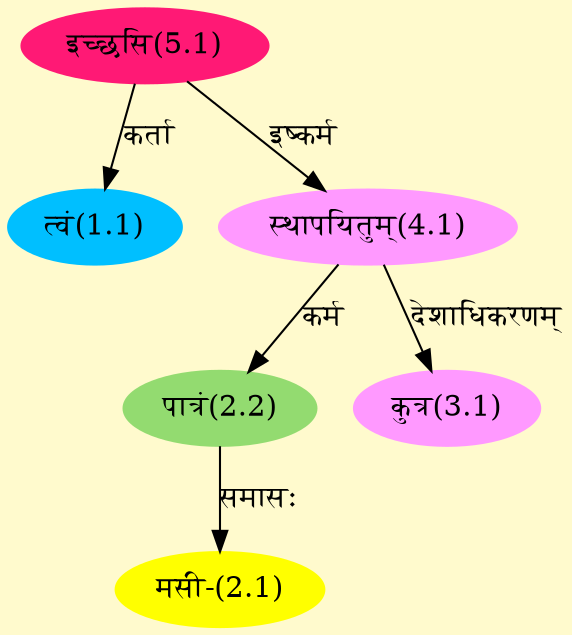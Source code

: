 digraph G{
rankdir=BT;
 compound=true;
 bgcolor="lemonchiffon1";
Node1_1 [style=filled, color="#00BFFF" label = "त्वं(1.1)"]
Node5_1 [style=filled, color="#FF1975" label = "इच्छसि(5.1)"]
Node2_1 [style=filled, color="#FFFF00" label = "मसी-(2.1)"]
Node2_2 [style=filled, color="#93DB70" label = "पात्रं(2.2)"]
Node4_1 [style=filled, color="#FF99FF" label = "स्थापयितुम्(4.1)"]
Node3_1 [style=filled, color="#FF99FF" label = "कुत्र(3.1)"]
/* Start of Relations section */

Node1_1 -> Node5_1 [  label="कर्ता"  dir="back" ]
Node2_1 -> Node2_2 [  label="समासः"  dir="back" ]
Node2_2 -> Node4_1 [  label="कर्म"  dir="back" ]
Node3_1 -> Node4_1 [  label="देशाधिकरणम्"  dir="back" ]
Node4_1 -> Node5_1 [  label="इष्कर्म"  dir="back" ]
}
